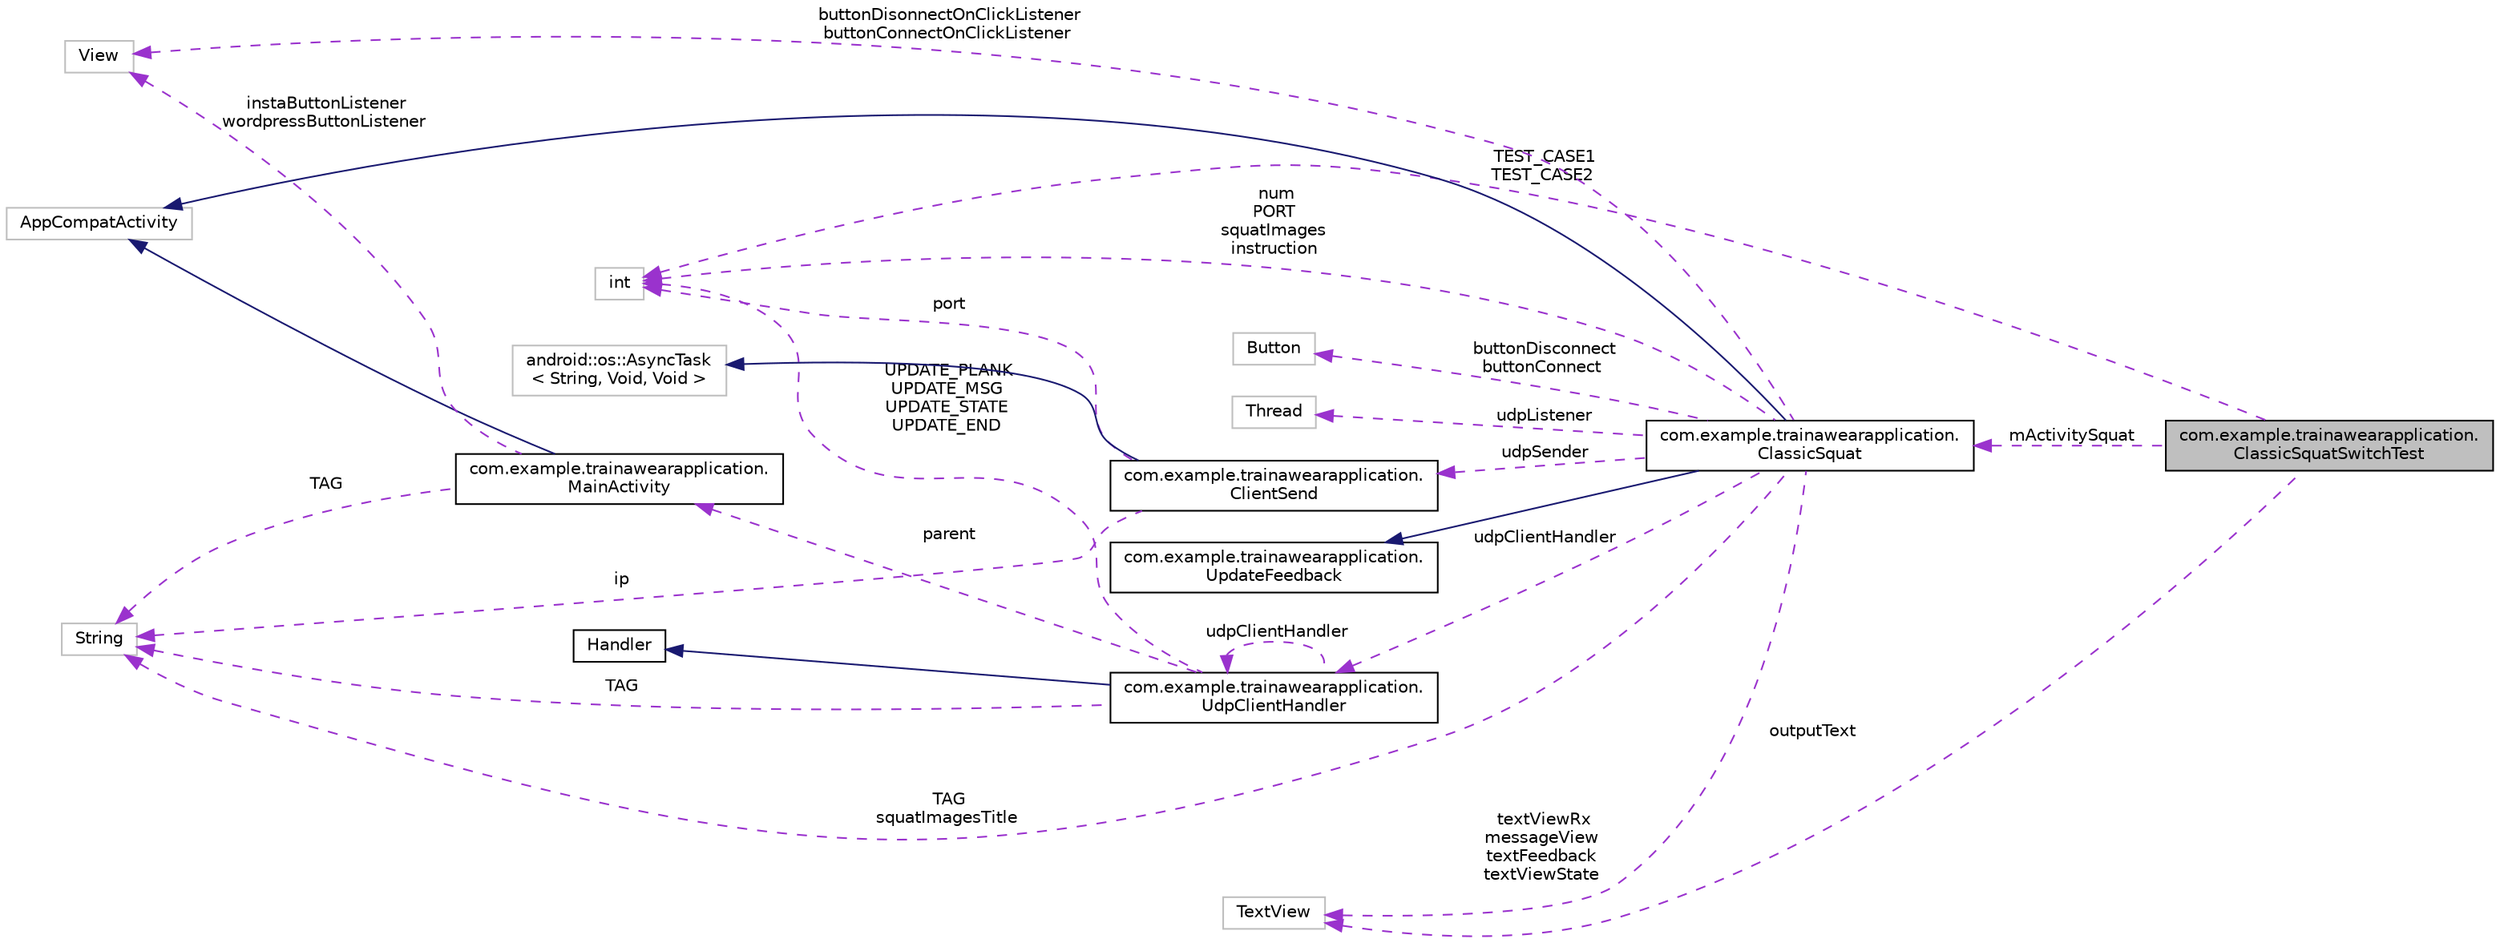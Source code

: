 digraph "com.example.trainawearapplication.ClassicSquatSwitchTest"
{
 // INTERACTIVE_SVG=YES
 // LATEX_PDF_SIZE
  edge [fontname="Helvetica",fontsize="10",labelfontname="Helvetica",labelfontsize="10"];
  node [fontname="Helvetica",fontsize="10",shape=record];
  rankdir="LR";
  Node1 [label="com.example.trainawearapplication.\lClassicSquatSwitchTest",height=0.2,width=0.4,color="black", fillcolor="grey75", style="filled", fontcolor="black",tooltip=" "];
  Node2 -> Node1 [dir="back",color="darkorchid3",fontsize="10",style="dashed",label=" TEST_CASE1\nTEST_CASE2" ,fontname="Helvetica"];
  Node2 [label="int",height=0.2,width=0.4,color="grey75", fillcolor="white", style="filled",tooltip=" "];
  Node3 -> Node1 [dir="back",color="darkorchid3",fontsize="10",style="dashed",label=" mActivitySquat" ,fontname="Helvetica"];
  Node3 [label="com.example.trainawearapplication.\lClassicSquat",height=0.2,width=0.4,color="black", fillcolor="white", style="filled",URL="$classcom_1_1example_1_1trainawearapplication_1_1_classic_squat.html",tooltip=" "];
  Node4 -> Node3 [dir="back",color="midnightblue",fontsize="10",style="solid",fontname="Helvetica"];
  Node4 [label="AppCompatActivity",height=0.2,width=0.4,color="grey75", fillcolor="white", style="filled",tooltip=" "];
  Node5 -> Node3 [dir="back",color="midnightblue",fontsize="10",style="solid",fontname="Helvetica"];
  Node5 [label="com.example.trainawearapplication.\lUpdateFeedback",height=0.2,width=0.4,color="black", fillcolor="white", style="filled",URL="$interfacecom_1_1example_1_1trainawearapplication_1_1_update_feedback.html",tooltip=" "];
  Node6 -> Node3 [dir="back",color="darkorchid3",fontsize="10",style="dashed",label=" TAG\nsquatImagesTitle" ,fontname="Helvetica"];
  Node6 [label="String",height=0.2,width=0.4,color="grey75", fillcolor="white", style="filled",tooltip=" "];
  Node7 -> Node3 [dir="back",color="darkorchid3",fontsize="10",style="dashed",label=" udpSender" ,fontname="Helvetica"];
  Node7 [label="com.example.trainawearapplication.\lClientSend",height=0.2,width=0.4,color="black", fillcolor="white", style="filled",URL="$classcom_1_1example_1_1trainawearapplication_1_1_client_send.html",tooltip=" "];
  Node8 -> Node7 [dir="back",color="midnightblue",fontsize="10",style="solid",fontname="Helvetica"];
  Node8 [label="android::os::AsyncTask\l\< String, Void, Void \>",height=0.2,width=0.4,color="grey75", fillcolor="white", style="filled",tooltip=" "];
  Node6 -> Node7 [dir="back",color="darkorchid3",fontsize="10",style="dashed",label=" ip" ,fontname="Helvetica"];
  Node2 -> Node7 [dir="back",color="darkorchid3",fontsize="10",style="dashed",label=" port" ,fontname="Helvetica"];
  Node9 -> Node3 [dir="back",color="darkorchid3",fontsize="10",style="dashed",label=" udpClientHandler" ,fontname="Helvetica"];
  Node9 [label="com.example.trainawearapplication.\lUdpClientHandler",height=0.2,width=0.4,color="black", fillcolor="white", style="filled",URL="$classcom_1_1example_1_1trainawearapplication_1_1_udp_client_handler.html",tooltip=" "];
  Node10 -> Node9 [dir="back",color="midnightblue",fontsize="10",style="solid",fontname="Helvetica"];
  Node10 [label="Handler",height=0.2,width=0.4,color="black", fillcolor="white", style="filled",URL="$classandroid_1_1os_1_1_handler.html",tooltip=" "];
  Node6 -> Node9 [dir="back",color="darkorchid3",fontsize="10",style="dashed",label=" TAG" ,fontname="Helvetica"];
  Node11 -> Node9 [dir="back",color="darkorchid3",fontsize="10",style="dashed",label=" parent" ,fontname="Helvetica"];
  Node11 [label="com.example.trainawearapplication.\lMainActivity",height=0.2,width=0.4,color="black", fillcolor="white", style="filled",URL="$classcom_1_1example_1_1trainawearapplication_1_1_main_activity.html",tooltip=" "];
  Node4 -> Node11 [dir="back",color="midnightblue",fontsize="10",style="solid",fontname="Helvetica"];
  Node6 -> Node11 [dir="back",color="darkorchid3",fontsize="10",style="dashed",label=" TAG" ,fontname="Helvetica"];
  Node12 -> Node11 [dir="back",color="darkorchid3",fontsize="10",style="dashed",label=" instaButtonListener\nwordpressButtonListener" ,fontname="Helvetica"];
  Node12 [label="View",height=0.2,width=0.4,color="grey75", fillcolor="white", style="filled",tooltip=" "];
  Node9 -> Node9 [dir="back",color="darkorchid3",fontsize="10",style="dashed",label=" udpClientHandler" ,fontname="Helvetica"];
  Node2 -> Node9 [dir="back",color="darkorchid3",fontsize="10",style="dashed",label=" UPDATE_PLANK\nUPDATE_MSG\nUPDATE_STATE\nUPDATE_END" ,fontname="Helvetica"];
  Node13 -> Node3 [dir="back",color="darkorchid3",fontsize="10",style="dashed",label=" buttonDisconnect\nbuttonConnect" ,fontname="Helvetica"];
  Node13 [label="Button",height=0.2,width=0.4,color="grey75", fillcolor="white", style="filled",tooltip=" "];
  Node2 -> Node3 [dir="back",color="darkorchid3",fontsize="10",style="dashed",label=" num\nPORT\nsquatImages\ninstruction" ,fontname="Helvetica"];
  Node14 -> Node3 [dir="back",color="darkorchid3",fontsize="10",style="dashed",label=" udpListener" ,fontname="Helvetica"];
  Node14 [label="Thread",height=0.2,width=0.4,color="grey75", fillcolor="white", style="filled",tooltip=" "];
  Node12 -> Node3 [dir="back",color="darkorchid3",fontsize="10",style="dashed",label=" buttonDisonnectOnClickListener\nbuttonConnectOnClickListener" ,fontname="Helvetica"];
  Node15 -> Node3 [dir="back",color="darkorchid3",fontsize="10",style="dashed",label=" textViewRx\nmessageView\ntextFeedback\ntextViewState" ,fontname="Helvetica"];
  Node15 [label="TextView",height=0.2,width=0.4,color="grey75", fillcolor="white", style="filled",tooltip=" "];
  Node15 -> Node1 [dir="back",color="darkorchid3",fontsize="10",style="dashed",label=" outputText" ,fontname="Helvetica"];
}
